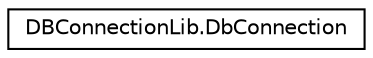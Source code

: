 digraph "Graphical Class Hierarchy"
{
 // LATEX_PDF_SIZE
  edge [fontname="Helvetica",fontsize="10",labelfontname="Helvetica",labelfontsize="10"];
  node [fontname="Helvetica",fontsize="10",shape=record];
  rankdir="LR";
  Node0 [label="DBConnectionLib.DbConnection",height=0.2,width=0.4,color="black", fillcolor="white", style="filled",URL="$class_d_b_connection_lib_1_1_db_connection.html",tooltip="This Class contains all method used to connect, disconnect, Inserting to the Database Also contains s..."];
}
